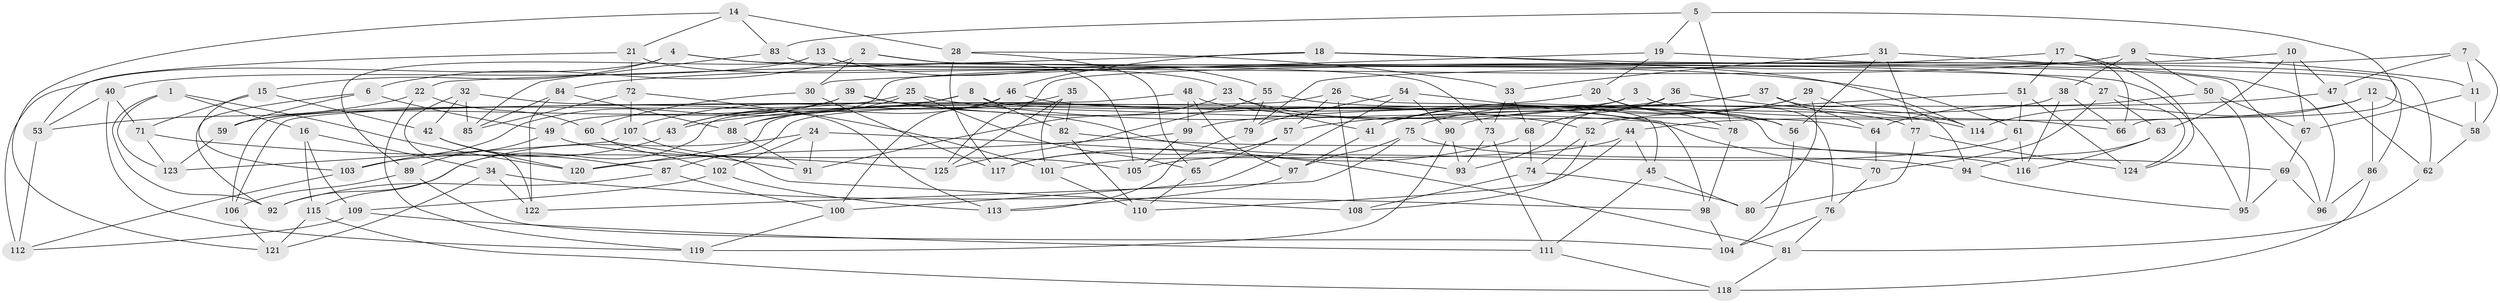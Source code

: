 // Generated by graph-tools (version 1.1) at 2025/38/03/09/25 02:38:09]
// undirected, 125 vertices, 250 edges
graph export_dot {
graph [start="1"]
  node [color=gray90,style=filled];
  1;
  2;
  3;
  4;
  5;
  6;
  7;
  8;
  9;
  10;
  11;
  12;
  13;
  14;
  15;
  16;
  17;
  18;
  19;
  20;
  21;
  22;
  23;
  24;
  25;
  26;
  27;
  28;
  29;
  30;
  31;
  32;
  33;
  34;
  35;
  36;
  37;
  38;
  39;
  40;
  41;
  42;
  43;
  44;
  45;
  46;
  47;
  48;
  49;
  50;
  51;
  52;
  53;
  54;
  55;
  56;
  57;
  58;
  59;
  60;
  61;
  62;
  63;
  64;
  65;
  66;
  67;
  68;
  69;
  70;
  71;
  72;
  73;
  74;
  75;
  76;
  77;
  78;
  79;
  80;
  81;
  82;
  83;
  84;
  85;
  86;
  87;
  88;
  89;
  90;
  91;
  92;
  93;
  94;
  95;
  96;
  97;
  98;
  99;
  100;
  101;
  102;
  103;
  104;
  105;
  106;
  107;
  108;
  109;
  110;
  111;
  112;
  113;
  114;
  115;
  116;
  117;
  118;
  119;
  120;
  121;
  122;
  123;
  124;
  125;
  1 -- 92;
  1 -- 120;
  1 -- 123;
  1 -- 16;
  2 -- 6;
  2 -- 30;
  2 -- 73;
  2 -- 27;
  3 -- 120;
  3 -- 76;
  3 -- 66;
  3 -- 88;
  4 -- 95;
  4 -- 15;
  4 -- 61;
  4 -- 112;
  5 -- 19;
  5 -- 78;
  5 -- 83;
  5 -- 66;
  6 -- 92;
  6 -- 49;
  6 -- 59;
  7 -- 11;
  7 -- 58;
  7 -- 47;
  7 -- 79;
  8 -- 106;
  8 -- 82;
  8 -- 69;
  8 -- 43;
  9 -- 11;
  9 -- 50;
  9 -- 38;
  9 -- 84;
  10 -- 125;
  10 -- 47;
  10 -- 67;
  10 -- 63;
  11 -- 58;
  11 -- 67;
  12 -- 114;
  12 -- 86;
  12 -- 58;
  12 -- 44;
  13 -- 55;
  13 -- 89;
  13 -- 40;
  13 -- 96;
  14 -- 121;
  14 -- 83;
  14 -- 21;
  14 -- 28;
  15 -- 103;
  15 -- 42;
  15 -- 71;
  16 -- 109;
  16 -- 115;
  16 -- 34;
  17 -- 124;
  17 -- 51;
  17 -- 49;
  17 -- 66;
  18 -- 114;
  18 -- 22;
  18 -- 46;
  18 -- 86;
  19 -- 30;
  19 -- 20;
  19 -- 62;
  20 -- 56;
  20 -- 78;
  20 -- 43;
  21 -- 53;
  21 -- 72;
  21 -- 23;
  22 -- 53;
  22 -- 60;
  22 -- 119;
  23 -- 91;
  23 -- 70;
  23 -- 41;
  24 -- 91;
  24 -- 81;
  24 -- 102;
  24 -- 92;
  25 -- 65;
  25 -- 78;
  25 -- 59;
  25 -- 43;
  26 -- 115;
  26 -- 57;
  26 -- 45;
  26 -- 108;
  27 -- 124;
  27 -- 63;
  27 -- 70;
  28 -- 117;
  28 -- 65;
  28 -- 33;
  29 -- 114;
  29 -- 75;
  29 -- 80;
  29 -- 41;
  30 -- 60;
  30 -- 117;
  31 -- 33;
  31 -- 96;
  31 -- 77;
  31 -- 56;
  32 -- 122;
  32 -- 113;
  32 -- 85;
  32 -- 42;
  33 -- 68;
  33 -- 73;
  34 -- 98;
  34 -- 121;
  34 -- 122;
  35 -- 107;
  35 -- 125;
  35 -- 82;
  35 -- 101;
  36 -- 87;
  36 -- 114;
  36 -- 93;
  36 -- 68;
  37 -- 41;
  37 -- 94;
  37 -- 57;
  37 -- 64;
  38 -- 66;
  38 -- 116;
  38 -- 90;
  39 -- 52;
  39 -- 93;
  39 -- 103;
  39 -- 59;
  40 -- 119;
  40 -- 53;
  40 -- 71;
  41 -- 97;
  42 -- 120;
  42 -- 87;
  43 -- 103;
  44 -- 45;
  44 -- 101;
  44 -- 110;
  45 -- 80;
  45 -- 111;
  46 -- 88;
  46 -- 100;
  46 -- 56;
  47 -- 99;
  47 -- 62;
  48 -- 64;
  48 -- 99;
  48 -- 106;
  48 -- 97;
  49 -- 105;
  49 -- 89;
  50 -- 67;
  50 -- 95;
  50 -- 64;
  51 -- 52;
  51 -- 61;
  51 -- 124;
  52 -- 74;
  52 -- 108;
  53 -- 112;
  54 -- 79;
  54 -- 100;
  54 -- 90;
  54 -- 98;
  55 -- 77;
  55 -- 79;
  55 -- 125;
  56 -- 104;
  57 -- 65;
  57 -- 117;
  58 -- 62;
  59 -- 123;
  60 -- 102;
  60 -- 91;
  61 -- 105;
  61 -- 116;
  62 -- 81;
  63 -- 116;
  63 -- 94;
  64 -- 70;
  65 -- 110;
  67 -- 69;
  68 -- 117;
  68 -- 74;
  69 -- 95;
  69 -- 96;
  70 -- 76;
  71 -- 125;
  71 -- 123;
  72 -- 85;
  72 -- 101;
  72 -- 107;
  73 -- 111;
  73 -- 93;
  74 -- 108;
  74 -- 80;
  75 -- 97;
  75 -- 122;
  75 -- 94;
  76 -- 81;
  76 -- 104;
  77 -- 80;
  77 -- 124;
  78 -- 98;
  79 -- 113;
  81 -- 118;
  82 -- 116;
  82 -- 110;
  83 -- 105;
  83 -- 85;
  84 -- 85;
  84 -- 88;
  84 -- 122;
  86 -- 118;
  86 -- 96;
  87 -- 100;
  87 -- 92;
  88 -- 91;
  89 -- 106;
  89 -- 104;
  90 -- 119;
  90 -- 93;
  94 -- 95;
  97 -- 113;
  98 -- 104;
  99 -- 105;
  99 -- 120;
  100 -- 119;
  101 -- 110;
  102 -- 109;
  102 -- 113;
  103 -- 112;
  106 -- 121;
  107 -- 123;
  107 -- 108;
  109 -- 112;
  109 -- 111;
  111 -- 118;
  115 -- 121;
  115 -- 118;
}
